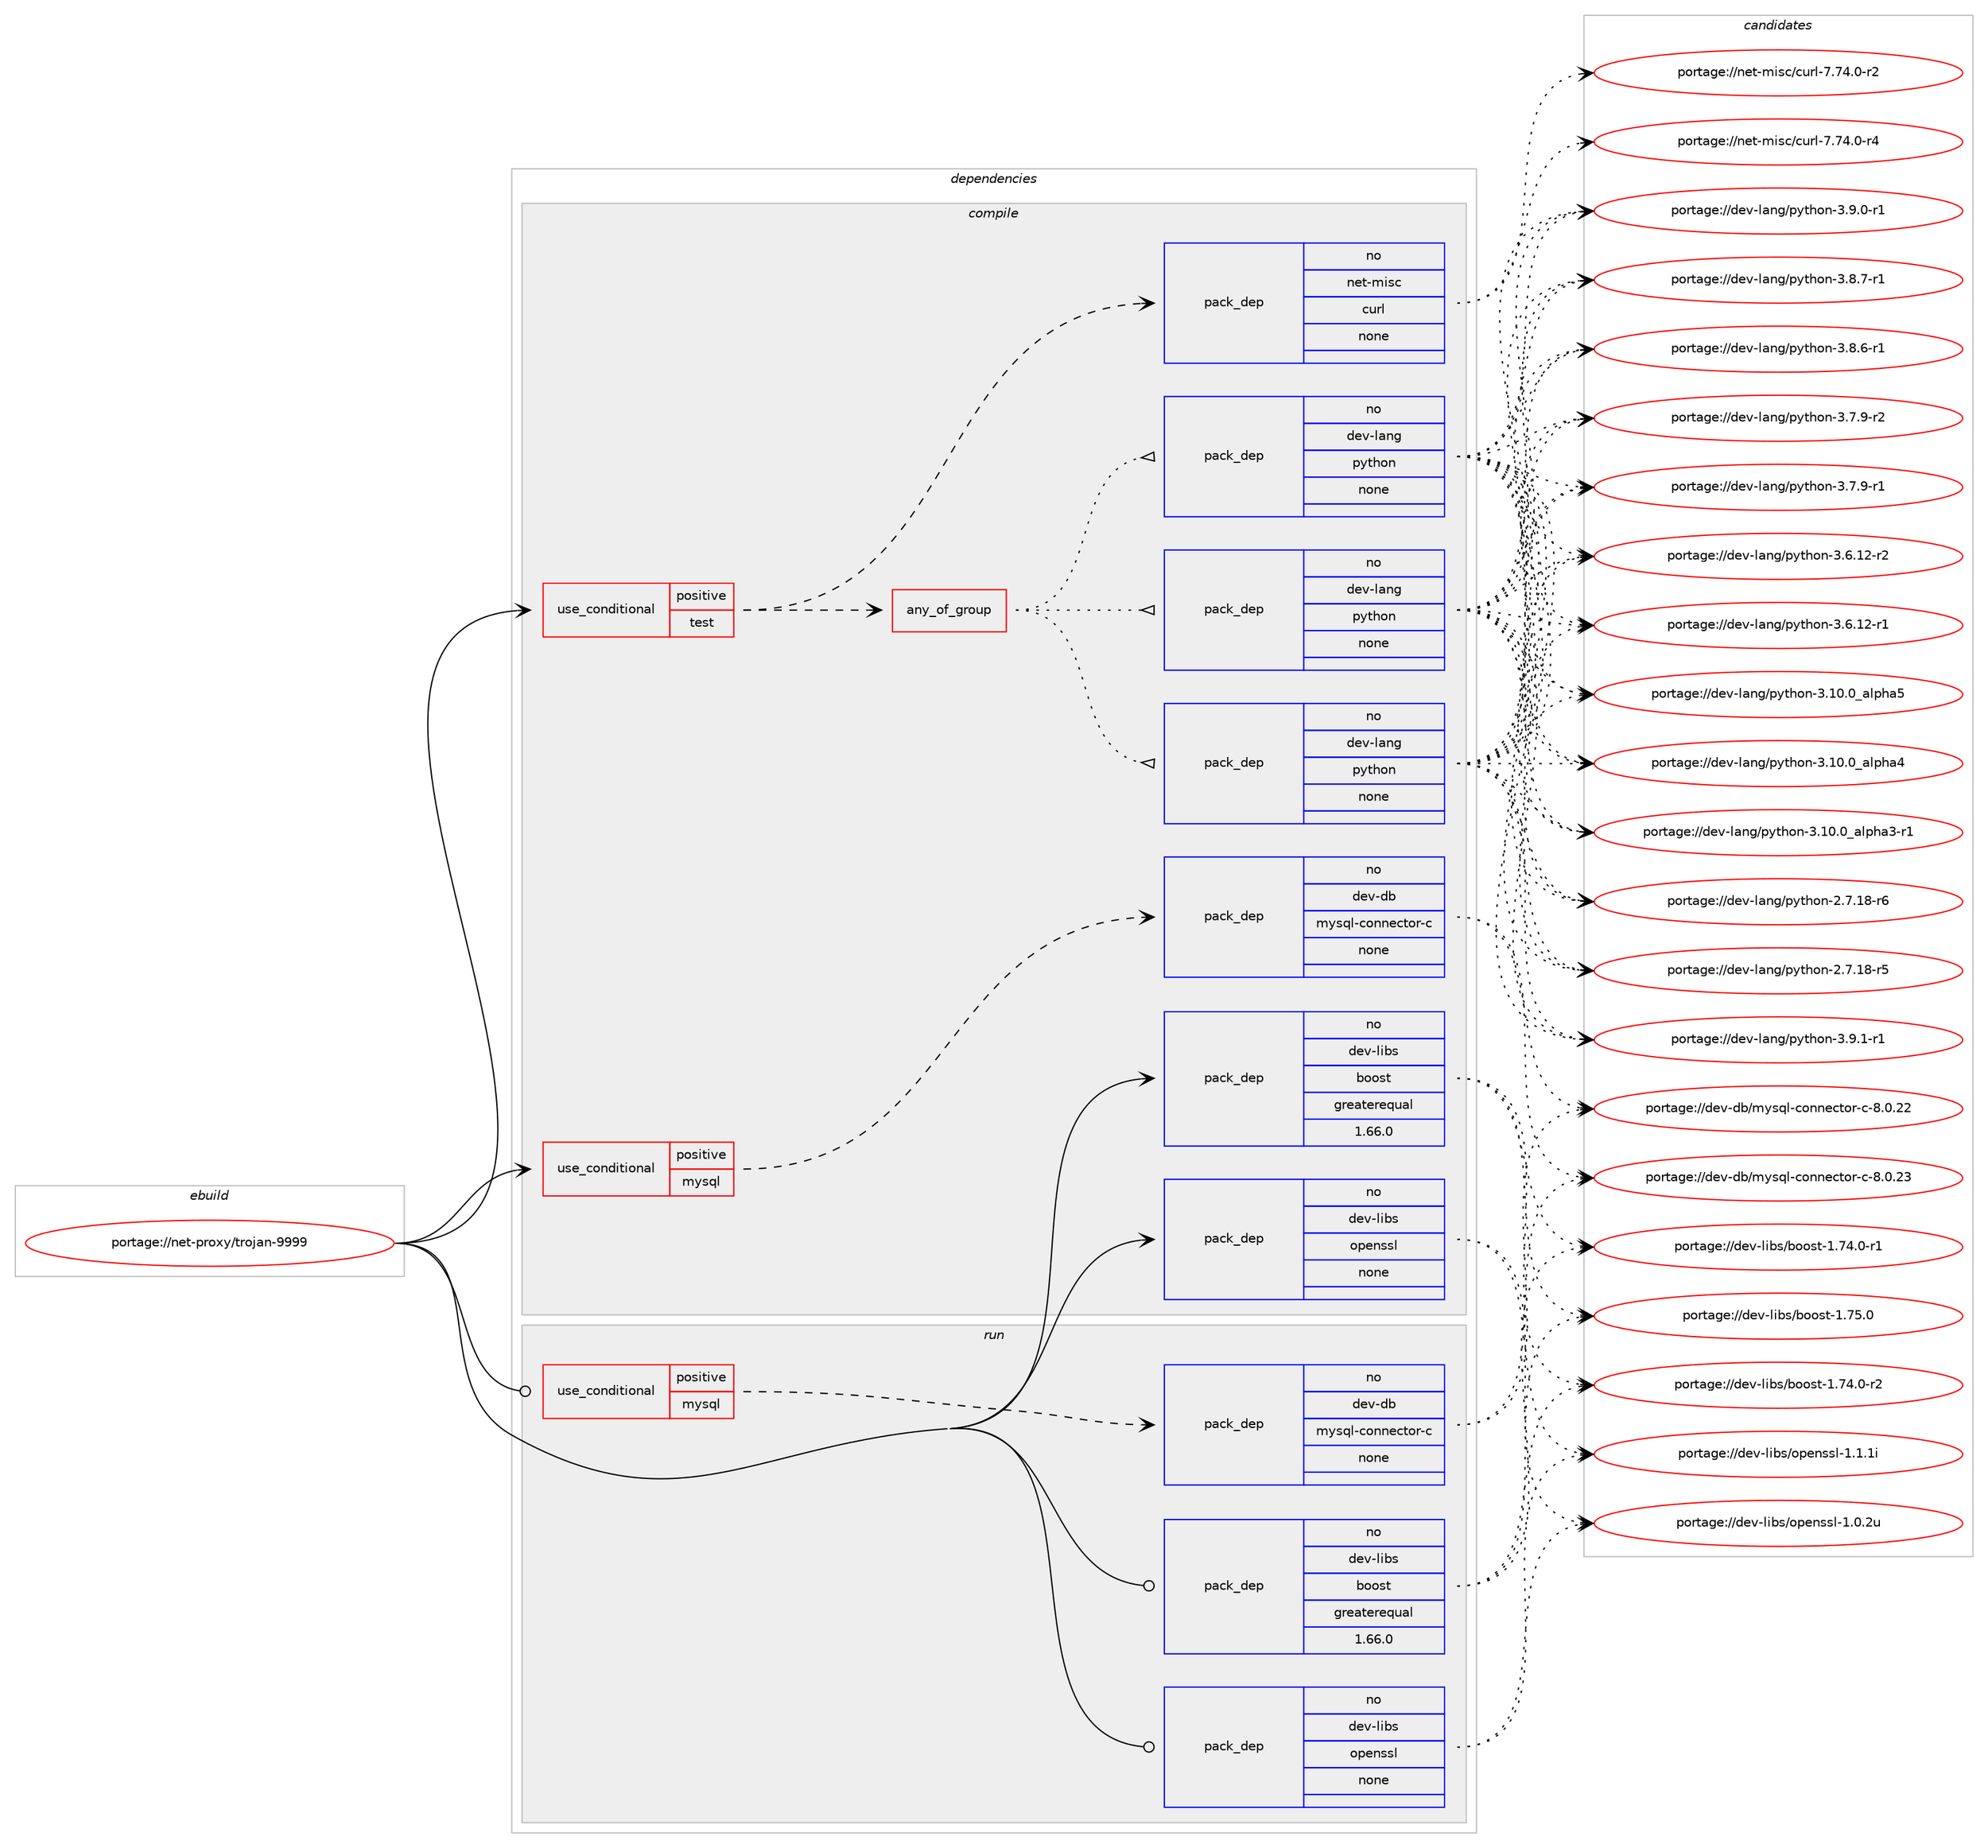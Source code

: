 digraph prolog {

# *************
# Graph options
# *************

newrank=true;
concentrate=true;
compound=true;
graph [rankdir=LR,fontname=Helvetica,fontsize=10,ranksep=1.5];#, ranksep=2.5, nodesep=0.2];
edge  [arrowhead=vee];
node  [fontname=Helvetica,fontsize=10];

# **********
# The ebuild
# **********

subgraph cluster_leftcol {
color=gray;
rank=same;
label=<<i>ebuild</i>>;
id [label="portage://net-proxy/trojan-9999", color=red, width=4, href="../net-proxy/trojan-9999.svg"];
}

# ****************
# The dependencies
# ****************

subgraph cluster_midcol {
color=gray;
label=<<i>dependencies</i>>;
subgraph cluster_compile {
fillcolor="#eeeeee";
style=filled;
label=<<i>compile</i>>;
subgraph cond4874 {
dependency15756 [label=<<TABLE BORDER="0" CELLBORDER="1" CELLSPACING="0" CELLPADDING="4"><TR><TD ROWSPAN="3" CELLPADDING="10">use_conditional</TD></TR><TR><TD>positive</TD></TR><TR><TD>mysql</TD></TR></TABLE>>, shape=none, color=red];
subgraph pack10762 {
dependency15757 [label=<<TABLE BORDER="0" CELLBORDER="1" CELLSPACING="0" CELLPADDING="4" WIDTH="220"><TR><TD ROWSPAN="6" CELLPADDING="30">pack_dep</TD></TR><TR><TD WIDTH="110">no</TD></TR><TR><TD>dev-db</TD></TR><TR><TD>mysql-connector-c</TD></TR><TR><TD>none</TD></TR><TR><TD></TD></TR></TABLE>>, shape=none, color=blue];
}
dependency15756:e -> dependency15757:w [weight=20,style="dashed",arrowhead="vee"];
}
id:e -> dependency15756:w [weight=20,style="solid",arrowhead="vee"];
subgraph cond4875 {
dependency15758 [label=<<TABLE BORDER="0" CELLBORDER="1" CELLSPACING="0" CELLPADDING="4"><TR><TD ROWSPAN="3" CELLPADDING="10">use_conditional</TD></TR><TR><TD>positive</TD></TR><TR><TD>test</TD></TR></TABLE>>, shape=none, color=red];
subgraph pack10763 {
dependency15759 [label=<<TABLE BORDER="0" CELLBORDER="1" CELLSPACING="0" CELLPADDING="4" WIDTH="220"><TR><TD ROWSPAN="6" CELLPADDING="30">pack_dep</TD></TR><TR><TD WIDTH="110">no</TD></TR><TR><TD>net-misc</TD></TR><TR><TD>curl</TD></TR><TR><TD>none</TD></TR><TR><TD></TD></TR></TABLE>>, shape=none, color=blue];
}
dependency15758:e -> dependency15759:w [weight=20,style="dashed",arrowhead="vee"];
subgraph any109 {
dependency15760 [label=<<TABLE BORDER="0" CELLBORDER="1" CELLSPACING="0" CELLPADDING="4"><TR><TD CELLPADDING="10">any_of_group</TD></TR></TABLE>>, shape=none, color=red];subgraph pack10764 {
dependency15761 [label=<<TABLE BORDER="0" CELLBORDER="1" CELLSPACING="0" CELLPADDING="4" WIDTH="220"><TR><TD ROWSPAN="6" CELLPADDING="30">pack_dep</TD></TR><TR><TD WIDTH="110">no</TD></TR><TR><TD>dev-lang</TD></TR><TR><TD>python</TD></TR><TR><TD>none</TD></TR><TR><TD></TD></TR></TABLE>>, shape=none, color=blue];
}
dependency15760:e -> dependency15761:w [weight=20,style="dotted",arrowhead="oinv"];
subgraph pack10765 {
dependency15762 [label=<<TABLE BORDER="0" CELLBORDER="1" CELLSPACING="0" CELLPADDING="4" WIDTH="220"><TR><TD ROWSPAN="6" CELLPADDING="30">pack_dep</TD></TR><TR><TD WIDTH="110">no</TD></TR><TR><TD>dev-lang</TD></TR><TR><TD>python</TD></TR><TR><TD>none</TD></TR><TR><TD></TD></TR></TABLE>>, shape=none, color=blue];
}
dependency15760:e -> dependency15762:w [weight=20,style="dotted",arrowhead="oinv"];
subgraph pack10766 {
dependency15763 [label=<<TABLE BORDER="0" CELLBORDER="1" CELLSPACING="0" CELLPADDING="4" WIDTH="220"><TR><TD ROWSPAN="6" CELLPADDING="30">pack_dep</TD></TR><TR><TD WIDTH="110">no</TD></TR><TR><TD>dev-lang</TD></TR><TR><TD>python</TD></TR><TR><TD>none</TD></TR><TR><TD></TD></TR></TABLE>>, shape=none, color=blue];
}
dependency15760:e -> dependency15763:w [weight=20,style="dotted",arrowhead="oinv"];
}
dependency15758:e -> dependency15760:w [weight=20,style="dashed",arrowhead="vee"];
}
id:e -> dependency15758:w [weight=20,style="solid",arrowhead="vee"];
subgraph pack10767 {
dependency15764 [label=<<TABLE BORDER="0" CELLBORDER="1" CELLSPACING="0" CELLPADDING="4" WIDTH="220"><TR><TD ROWSPAN="6" CELLPADDING="30">pack_dep</TD></TR><TR><TD WIDTH="110">no</TD></TR><TR><TD>dev-libs</TD></TR><TR><TD>boost</TD></TR><TR><TD>greaterequal</TD></TR><TR><TD>1.66.0</TD></TR></TABLE>>, shape=none, color=blue];
}
id:e -> dependency15764:w [weight=20,style="solid",arrowhead="vee"];
subgraph pack10768 {
dependency15765 [label=<<TABLE BORDER="0" CELLBORDER="1" CELLSPACING="0" CELLPADDING="4" WIDTH="220"><TR><TD ROWSPAN="6" CELLPADDING="30">pack_dep</TD></TR><TR><TD WIDTH="110">no</TD></TR><TR><TD>dev-libs</TD></TR><TR><TD>openssl</TD></TR><TR><TD>none</TD></TR><TR><TD></TD></TR></TABLE>>, shape=none, color=blue];
}
id:e -> dependency15765:w [weight=20,style="solid",arrowhead="vee"];
}
subgraph cluster_compileandrun {
fillcolor="#eeeeee";
style=filled;
label=<<i>compile and run</i>>;
}
subgraph cluster_run {
fillcolor="#eeeeee";
style=filled;
label=<<i>run</i>>;
subgraph cond4876 {
dependency15766 [label=<<TABLE BORDER="0" CELLBORDER="1" CELLSPACING="0" CELLPADDING="4"><TR><TD ROWSPAN="3" CELLPADDING="10">use_conditional</TD></TR><TR><TD>positive</TD></TR><TR><TD>mysql</TD></TR></TABLE>>, shape=none, color=red];
subgraph pack10769 {
dependency15767 [label=<<TABLE BORDER="0" CELLBORDER="1" CELLSPACING="0" CELLPADDING="4" WIDTH="220"><TR><TD ROWSPAN="6" CELLPADDING="30">pack_dep</TD></TR><TR><TD WIDTH="110">no</TD></TR><TR><TD>dev-db</TD></TR><TR><TD>mysql-connector-c</TD></TR><TR><TD>none</TD></TR><TR><TD></TD></TR></TABLE>>, shape=none, color=blue];
}
dependency15766:e -> dependency15767:w [weight=20,style="dashed",arrowhead="vee"];
}
id:e -> dependency15766:w [weight=20,style="solid",arrowhead="odot"];
subgraph pack10770 {
dependency15768 [label=<<TABLE BORDER="0" CELLBORDER="1" CELLSPACING="0" CELLPADDING="4" WIDTH="220"><TR><TD ROWSPAN="6" CELLPADDING="30">pack_dep</TD></TR><TR><TD WIDTH="110">no</TD></TR><TR><TD>dev-libs</TD></TR><TR><TD>boost</TD></TR><TR><TD>greaterequal</TD></TR><TR><TD>1.66.0</TD></TR></TABLE>>, shape=none, color=blue];
}
id:e -> dependency15768:w [weight=20,style="solid",arrowhead="odot"];
subgraph pack10771 {
dependency15769 [label=<<TABLE BORDER="0" CELLBORDER="1" CELLSPACING="0" CELLPADDING="4" WIDTH="220"><TR><TD ROWSPAN="6" CELLPADDING="30">pack_dep</TD></TR><TR><TD WIDTH="110">no</TD></TR><TR><TD>dev-libs</TD></TR><TR><TD>openssl</TD></TR><TR><TD>none</TD></TR><TR><TD></TD></TR></TABLE>>, shape=none, color=blue];
}
id:e -> dependency15769:w [weight=20,style="solid",arrowhead="odot"];
}
}

# **************
# The candidates
# **************

subgraph cluster_choices {
rank=same;
color=gray;
label=<<i>candidates</i>>;

subgraph choice10762 {
color=black;
nodesep=1;
choice100101118451009847109121115113108459911111011010199116111114459945564648465051 [label="portage://dev-db/mysql-connector-c-8.0.23", color=red, width=4,href="../dev-db/mysql-connector-c-8.0.23.svg"];
choice100101118451009847109121115113108459911111011010199116111114459945564648465050 [label="portage://dev-db/mysql-connector-c-8.0.22", color=red, width=4,href="../dev-db/mysql-connector-c-8.0.22.svg"];
dependency15757:e -> choice100101118451009847109121115113108459911111011010199116111114459945564648465051:w [style=dotted,weight="100"];
dependency15757:e -> choice100101118451009847109121115113108459911111011010199116111114459945564648465050:w [style=dotted,weight="100"];
}
subgraph choice10763 {
color=black;
nodesep=1;
choice11010111645109105115994799117114108455546555246484511452 [label="portage://net-misc/curl-7.74.0-r4", color=red, width=4,href="../net-misc/curl-7.74.0-r4.svg"];
choice11010111645109105115994799117114108455546555246484511450 [label="portage://net-misc/curl-7.74.0-r2", color=red, width=4,href="../net-misc/curl-7.74.0-r2.svg"];
dependency15759:e -> choice11010111645109105115994799117114108455546555246484511452:w [style=dotted,weight="100"];
dependency15759:e -> choice11010111645109105115994799117114108455546555246484511450:w [style=dotted,weight="100"];
}
subgraph choice10764 {
color=black;
nodesep=1;
choice1001011184510897110103471121211161041111104551465746494511449 [label="portage://dev-lang/python-3.9.1-r1", color=red, width=4,href="../dev-lang/python-3.9.1-r1.svg"];
choice1001011184510897110103471121211161041111104551465746484511449 [label="portage://dev-lang/python-3.9.0-r1", color=red, width=4,href="../dev-lang/python-3.9.0-r1.svg"];
choice1001011184510897110103471121211161041111104551465646554511449 [label="portage://dev-lang/python-3.8.7-r1", color=red, width=4,href="../dev-lang/python-3.8.7-r1.svg"];
choice1001011184510897110103471121211161041111104551465646544511449 [label="portage://dev-lang/python-3.8.6-r1", color=red, width=4,href="../dev-lang/python-3.8.6-r1.svg"];
choice1001011184510897110103471121211161041111104551465546574511450 [label="portage://dev-lang/python-3.7.9-r2", color=red, width=4,href="../dev-lang/python-3.7.9-r2.svg"];
choice1001011184510897110103471121211161041111104551465546574511449 [label="portage://dev-lang/python-3.7.9-r1", color=red, width=4,href="../dev-lang/python-3.7.9-r1.svg"];
choice100101118451089711010347112121116104111110455146544649504511450 [label="portage://dev-lang/python-3.6.12-r2", color=red, width=4,href="../dev-lang/python-3.6.12-r2.svg"];
choice100101118451089711010347112121116104111110455146544649504511449 [label="portage://dev-lang/python-3.6.12-r1", color=red, width=4,href="../dev-lang/python-3.6.12-r1.svg"];
choice1001011184510897110103471121211161041111104551464948464895971081121049753 [label="portage://dev-lang/python-3.10.0_alpha5", color=red, width=4,href="../dev-lang/python-3.10.0_alpha5.svg"];
choice1001011184510897110103471121211161041111104551464948464895971081121049752 [label="portage://dev-lang/python-3.10.0_alpha4", color=red, width=4,href="../dev-lang/python-3.10.0_alpha4.svg"];
choice10010111845108971101034711212111610411111045514649484648959710811210497514511449 [label="portage://dev-lang/python-3.10.0_alpha3-r1", color=red, width=4,href="../dev-lang/python-3.10.0_alpha3-r1.svg"];
choice100101118451089711010347112121116104111110455046554649564511454 [label="portage://dev-lang/python-2.7.18-r6", color=red, width=4,href="../dev-lang/python-2.7.18-r6.svg"];
choice100101118451089711010347112121116104111110455046554649564511453 [label="portage://dev-lang/python-2.7.18-r5", color=red, width=4,href="../dev-lang/python-2.7.18-r5.svg"];
dependency15761:e -> choice1001011184510897110103471121211161041111104551465746494511449:w [style=dotted,weight="100"];
dependency15761:e -> choice1001011184510897110103471121211161041111104551465746484511449:w [style=dotted,weight="100"];
dependency15761:e -> choice1001011184510897110103471121211161041111104551465646554511449:w [style=dotted,weight="100"];
dependency15761:e -> choice1001011184510897110103471121211161041111104551465646544511449:w [style=dotted,weight="100"];
dependency15761:e -> choice1001011184510897110103471121211161041111104551465546574511450:w [style=dotted,weight="100"];
dependency15761:e -> choice1001011184510897110103471121211161041111104551465546574511449:w [style=dotted,weight="100"];
dependency15761:e -> choice100101118451089711010347112121116104111110455146544649504511450:w [style=dotted,weight="100"];
dependency15761:e -> choice100101118451089711010347112121116104111110455146544649504511449:w [style=dotted,weight="100"];
dependency15761:e -> choice1001011184510897110103471121211161041111104551464948464895971081121049753:w [style=dotted,weight="100"];
dependency15761:e -> choice1001011184510897110103471121211161041111104551464948464895971081121049752:w [style=dotted,weight="100"];
dependency15761:e -> choice10010111845108971101034711212111610411111045514649484648959710811210497514511449:w [style=dotted,weight="100"];
dependency15761:e -> choice100101118451089711010347112121116104111110455046554649564511454:w [style=dotted,weight="100"];
dependency15761:e -> choice100101118451089711010347112121116104111110455046554649564511453:w [style=dotted,weight="100"];
}
subgraph choice10765 {
color=black;
nodesep=1;
choice1001011184510897110103471121211161041111104551465746494511449 [label="portage://dev-lang/python-3.9.1-r1", color=red, width=4,href="../dev-lang/python-3.9.1-r1.svg"];
choice1001011184510897110103471121211161041111104551465746484511449 [label="portage://dev-lang/python-3.9.0-r1", color=red, width=4,href="../dev-lang/python-3.9.0-r1.svg"];
choice1001011184510897110103471121211161041111104551465646554511449 [label="portage://dev-lang/python-3.8.7-r1", color=red, width=4,href="../dev-lang/python-3.8.7-r1.svg"];
choice1001011184510897110103471121211161041111104551465646544511449 [label="portage://dev-lang/python-3.8.6-r1", color=red, width=4,href="../dev-lang/python-3.8.6-r1.svg"];
choice1001011184510897110103471121211161041111104551465546574511450 [label="portage://dev-lang/python-3.7.9-r2", color=red, width=4,href="../dev-lang/python-3.7.9-r2.svg"];
choice1001011184510897110103471121211161041111104551465546574511449 [label="portage://dev-lang/python-3.7.9-r1", color=red, width=4,href="../dev-lang/python-3.7.9-r1.svg"];
choice100101118451089711010347112121116104111110455146544649504511450 [label="portage://dev-lang/python-3.6.12-r2", color=red, width=4,href="../dev-lang/python-3.6.12-r2.svg"];
choice100101118451089711010347112121116104111110455146544649504511449 [label="portage://dev-lang/python-3.6.12-r1", color=red, width=4,href="../dev-lang/python-3.6.12-r1.svg"];
choice1001011184510897110103471121211161041111104551464948464895971081121049753 [label="portage://dev-lang/python-3.10.0_alpha5", color=red, width=4,href="../dev-lang/python-3.10.0_alpha5.svg"];
choice1001011184510897110103471121211161041111104551464948464895971081121049752 [label="portage://dev-lang/python-3.10.0_alpha4", color=red, width=4,href="../dev-lang/python-3.10.0_alpha4.svg"];
choice10010111845108971101034711212111610411111045514649484648959710811210497514511449 [label="portage://dev-lang/python-3.10.0_alpha3-r1", color=red, width=4,href="../dev-lang/python-3.10.0_alpha3-r1.svg"];
choice100101118451089711010347112121116104111110455046554649564511454 [label="portage://dev-lang/python-2.7.18-r6", color=red, width=4,href="../dev-lang/python-2.7.18-r6.svg"];
choice100101118451089711010347112121116104111110455046554649564511453 [label="portage://dev-lang/python-2.7.18-r5", color=red, width=4,href="../dev-lang/python-2.7.18-r5.svg"];
dependency15762:e -> choice1001011184510897110103471121211161041111104551465746494511449:w [style=dotted,weight="100"];
dependency15762:e -> choice1001011184510897110103471121211161041111104551465746484511449:w [style=dotted,weight="100"];
dependency15762:e -> choice1001011184510897110103471121211161041111104551465646554511449:w [style=dotted,weight="100"];
dependency15762:e -> choice1001011184510897110103471121211161041111104551465646544511449:w [style=dotted,weight="100"];
dependency15762:e -> choice1001011184510897110103471121211161041111104551465546574511450:w [style=dotted,weight="100"];
dependency15762:e -> choice1001011184510897110103471121211161041111104551465546574511449:w [style=dotted,weight="100"];
dependency15762:e -> choice100101118451089711010347112121116104111110455146544649504511450:w [style=dotted,weight="100"];
dependency15762:e -> choice100101118451089711010347112121116104111110455146544649504511449:w [style=dotted,weight="100"];
dependency15762:e -> choice1001011184510897110103471121211161041111104551464948464895971081121049753:w [style=dotted,weight="100"];
dependency15762:e -> choice1001011184510897110103471121211161041111104551464948464895971081121049752:w [style=dotted,weight="100"];
dependency15762:e -> choice10010111845108971101034711212111610411111045514649484648959710811210497514511449:w [style=dotted,weight="100"];
dependency15762:e -> choice100101118451089711010347112121116104111110455046554649564511454:w [style=dotted,weight="100"];
dependency15762:e -> choice100101118451089711010347112121116104111110455046554649564511453:w [style=dotted,weight="100"];
}
subgraph choice10766 {
color=black;
nodesep=1;
choice1001011184510897110103471121211161041111104551465746494511449 [label="portage://dev-lang/python-3.9.1-r1", color=red, width=4,href="../dev-lang/python-3.9.1-r1.svg"];
choice1001011184510897110103471121211161041111104551465746484511449 [label="portage://dev-lang/python-3.9.0-r1", color=red, width=4,href="../dev-lang/python-3.9.0-r1.svg"];
choice1001011184510897110103471121211161041111104551465646554511449 [label="portage://dev-lang/python-3.8.7-r1", color=red, width=4,href="../dev-lang/python-3.8.7-r1.svg"];
choice1001011184510897110103471121211161041111104551465646544511449 [label="portage://dev-lang/python-3.8.6-r1", color=red, width=4,href="../dev-lang/python-3.8.6-r1.svg"];
choice1001011184510897110103471121211161041111104551465546574511450 [label="portage://dev-lang/python-3.7.9-r2", color=red, width=4,href="../dev-lang/python-3.7.9-r2.svg"];
choice1001011184510897110103471121211161041111104551465546574511449 [label="portage://dev-lang/python-3.7.9-r1", color=red, width=4,href="../dev-lang/python-3.7.9-r1.svg"];
choice100101118451089711010347112121116104111110455146544649504511450 [label="portage://dev-lang/python-3.6.12-r2", color=red, width=4,href="../dev-lang/python-3.6.12-r2.svg"];
choice100101118451089711010347112121116104111110455146544649504511449 [label="portage://dev-lang/python-3.6.12-r1", color=red, width=4,href="../dev-lang/python-3.6.12-r1.svg"];
choice1001011184510897110103471121211161041111104551464948464895971081121049753 [label="portage://dev-lang/python-3.10.0_alpha5", color=red, width=4,href="../dev-lang/python-3.10.0_alpha5.svg"];
choice1001011184510897110103471121211161041111104551464948464895971081121049752 [label="portage://dev-lang/python-3.10.0_alpha4", color=red, width=4,href="../dev-lang/python-3.10.0_alpha4.svg"];
choice10010111845108971101034711212111610411111045514649484648959710811210497514511449 [label="portage://dev-lang/python-3.10.0_alpha3-r1", color=red, width=4,href="../dev-lang/python-3.10.0_alpha3-r1.svg"];
choice100101118451089711010347112121116104111110455046554649564511454 [label="portage://dev-lang/python-2.7.18-r6", color=red, width=4,href="../dev-lang/python-2.7.18-r6.svg"];
choice100101118451089711010347112121116104111110455046554649564511453 [label="portage://dev-lang/python-2.7.18-r5", color=red, width=4,href="../dev-lang/python-2.7.18-r5.svg"];
dependency15763:e -> choice1001011184510897110103471121211161041111104551465746494511449:w [style=dotted,weight="100"];
dependency15763:e -> choice1001011184510897110103471121211161041111104551465746484511449:w [style=dotted,weight="100"];
dependency15763:e -> choice1001011184510897110103471121211161041111104551465646554511449:w [style=dotted,weight="100"];
dependency15763:e -> choice1001011184510897110103471121211161041111104551465646544511449:w [style=dotted,weight="100"];
dependency15763:e -> choice1001011184510897110103471121211161041111104551465546574511450:w [style=dotted,weight="100"];
dependency15763:e -> choice1001011184510897110103471121211161041111104551465546574511449:w [style=dotted,weight="100"];
dependency15763:e -> choice100101118451089711010347112121116104111110455146544649504511450:w [style=dotted,weight="100"];
dependency15763:e -> choice100101118451089711010347112121116104111110455146544649504511449:w [style=dotted,weight="100"];
dependency15763:e -> choice1001011184510897110103471121211161041111104551464948464895971081121049753:w [style=dotted,weight="100"];
dependency15763:e -> choice1001011184510897110103471121211161041111104551464948464895971081121049752:w [style=dotted,weight="100"];
dependency15763:e -> choice10010111845108971101034711212111610411111045514649484648959710811210497514511449:w [style=dotted,weight="100"];
dependency15763:e -> choice100101118451089711010347112121116104111110455046554649564511454:w [style=dotted,weight="100"];
dependency15763:e -> choice100101118451089711010347112121116104111110455046554649564511453:w [style=dotted,weight="100"];
}
subgraph choice10767 {
color=black;
nodesep=1;
choice1001011184510810598115479811111111511645494655534648 [label="portage://dev-libs/boost-1.75.0", color=red, width=4,href="../dev-libs/boost-1.75.0.svg"];
choice10010111845108105981154798111111115116454946555246484511450 [label="portage://dev-libs/boost-1.74.0-r2", color=red, width=4,href="../dev-libs/boost-1.74.0-r2.svg"];
choice10010111845108105981154798111111115116454946555246484511449 [label="portage://dev-libs/boost-1.74.0-r1", color=red, width=4,href="../dev-libs/boost-1.74.0-r1.svg"];
dependency15764:e -> choice1001011184510810598115479811111111511645494655534648:w [style=dotted,weight="100"];
dependency15764:e -> choice10010111845108105981154798111111115116454946555246484511450:w [style=dotted,weight="100"];
dependency15764:e -> choice10010111845108105981154798111111115116454946555246484511449:w [style=dotted,weight="100"];
}
subgraph choice10768 {
color=black;
nodesep=1;
choice100101118451081059811547111112101110115115108454946494649105 [label="portage://dev-libs/openssl-1.1.1i", color=red, width=4,href="../dev-libs/openssl-1.1.1i.svg"];
choice100101118451081059811547111112101110115115108454946484650117 [label="portage://dev-libs/openssl-1.0.2u", color=red, width=4,href="../dev-libs/openssl-1.0.2u.svg"];
dependency15765:e -> choice100101118451081059811547111112101110115115108454946494649105:w [style=dotted,weight="100"];
dependency15765:e -> choice100101118451081059811547111112101110115115108454946484650117:w [style=dotted,weight="100"];
}
subgraph choice10769 {
color=black;
nodesep=1;
choice100101118451009847109121115113108459911111011010199116111114459945564648465051 [label="portage://dev-db/mysql-connector-c-8.0.23", color=red, width=4,href="../dev-db/mysql-connector-c-8.0.23.svg"];
choice100101118451009847109121115113108459911111011010199116111114459945564648465050 [label="portage://dev-db/mysql-connector-c-8.0.22", color=red, width=4,href="../dev-db/mysql-connector-c-8.0.22.svg"];
dependency15767:e -> choice100101118451009847109121115113108459911111011010199116111114459945564648465051:w [style=dotted,weight="100"];
dependency15767:e -> choice100101118451009847109121115113108459911111011010199116111114459945564648465050:w [style=dotted,weight="100"];
}
subgraph choice10770 {
color=black;
nodesep=1;
choice1001011184510810598115479811111111511645494655534648 [label="portage://dev-libs/boost-1.75.0", color=red, width=4,href="../dev-libs/boost-1.75.0.svg"];
choice10010111845108105981154798111111115116454946555246484511450 [label="portage://dev-libs/boost-1.74.0-r2", color=red, width=4,href="../dev-libs/boost-1.74.0-r2.svg"];
choice10010111845108105981154798111111115116454946555246484511449 [label="portage://dev-libs/boost-1.74.0-r1", color=red, width=4,href="../dev-libs/boost-1.74.0-r1.svg"];
dependency15768:e -> choice1001011184510810598115479811111111511645494655534648:w [style=dotted,weight="100"];
dependency15768:e -> choice10010111845108105981154798111111115116454946555246484511450:w [style=dotted,weight="100"];
dependency15768:e -> choice10010111845108105981154798111111115116454946555246484511449:w [style=dotted,weight="100"];
}
subgraph choice10771 {
color=black;
nodesep=1;
choice100101118451081059811547111112101110115115108454946494649105 [label="portage://dev-libs/openssl-1.1.1i", color=red, width=4,href="../dev-libs/openssl-1.1.1i.svg"];
choice100101118451081059811547111112101110115115108454946484650117 [label="portage://dev-libs/openssl-1.0.2u", color=red, width=4,href="../dev-libs/openssl-1.0.2u.svg"];
dependency15769:e -> choice100101118451081059811547111112101110115115108454946494649105:w [style=dotted,weight="100"];
dependency15769:e -> choice100101118451081059811547111112101110115115108454946484650117:w [style=dotted,weight="100"];
}
}

}
